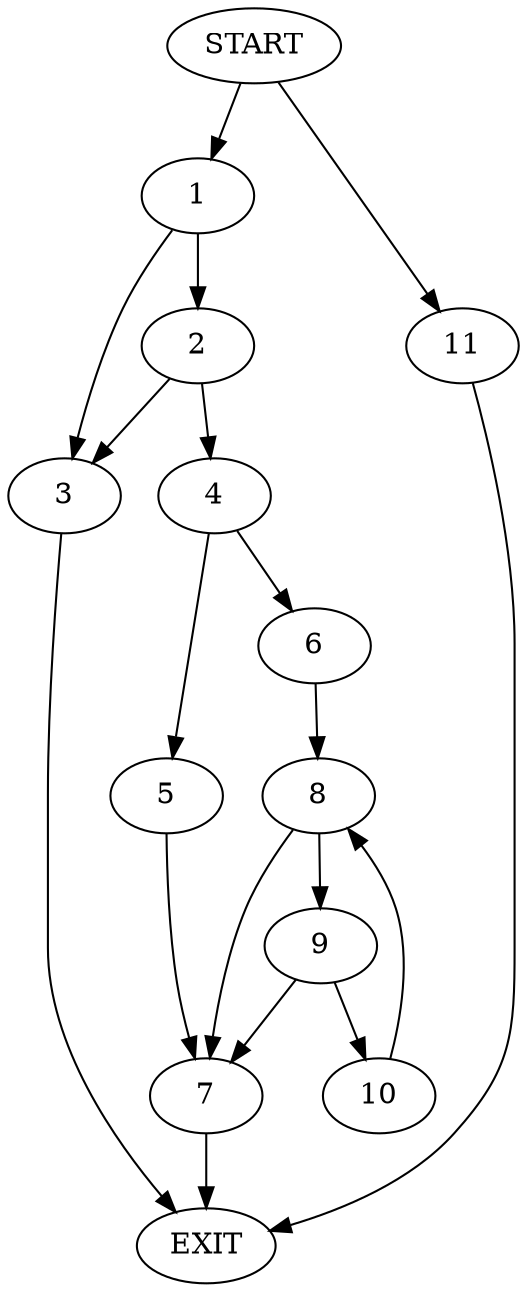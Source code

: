 digraph {
0 [label="START"]
12 [label="EXIT"]
0 -> 1
1 -> 2
1 -> 3
2 -> 3
2 -> 4
3 -> 12
4 -> 5
4 -> 6
5 -> 7
6 -> 8
7 -> 12
8 -> 7
8 -> 9
9 -> 10
9 -> 7
10 -> 8
0 -> 11
11 -> 12
}

